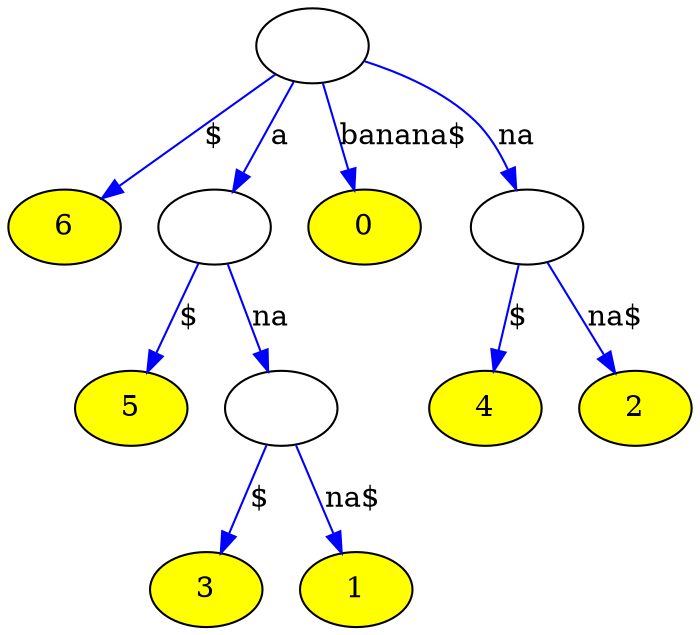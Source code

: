 digraph G{
node [style = filled , fillcolor = yellow , fontcolor = black , label=""]
edge [color = blue]
0[ fillcolor = white,fontcolor = black, label = ""]
0 -> 13 [label = "$"]
0 -> 10 [label = "a"]
0 -> 1 [label = "banana$"]
0 -> 7 [label = "na"]
13[ fillcolor = yellow, fontcolor = black,label = 6]
10[ fillcolor = white,fontcolor = black, label = ""]
10 -> 12 [label = "$"]
10 -> 11 [label = "na"]
1[ fillcolor = yellow, fontcolor = black,label = 0]
7[ fillcolor = white,fontcolor = black, label = ""]
7 -> 9 [label = "$"]
7 -> 8 [label = "na$"]
12[ fillcolor = yellow, fontcolor = black,label = 5]
11[ fillcolor = white,fontcolor = black, label = ""]
11 -> 6 [label = "$"]
11 -> 5 [label = "na$"]
9[ fillcolor = yellow, fontcolor = black,label = 4]
8[ fillcolor = yellow, fontcolor = black,label = 2]
6[ fillcolor = yellow, fontcolor = black,label = 3]
5[ fillcolor = yellow, fontcolor = black,label = 1]
}